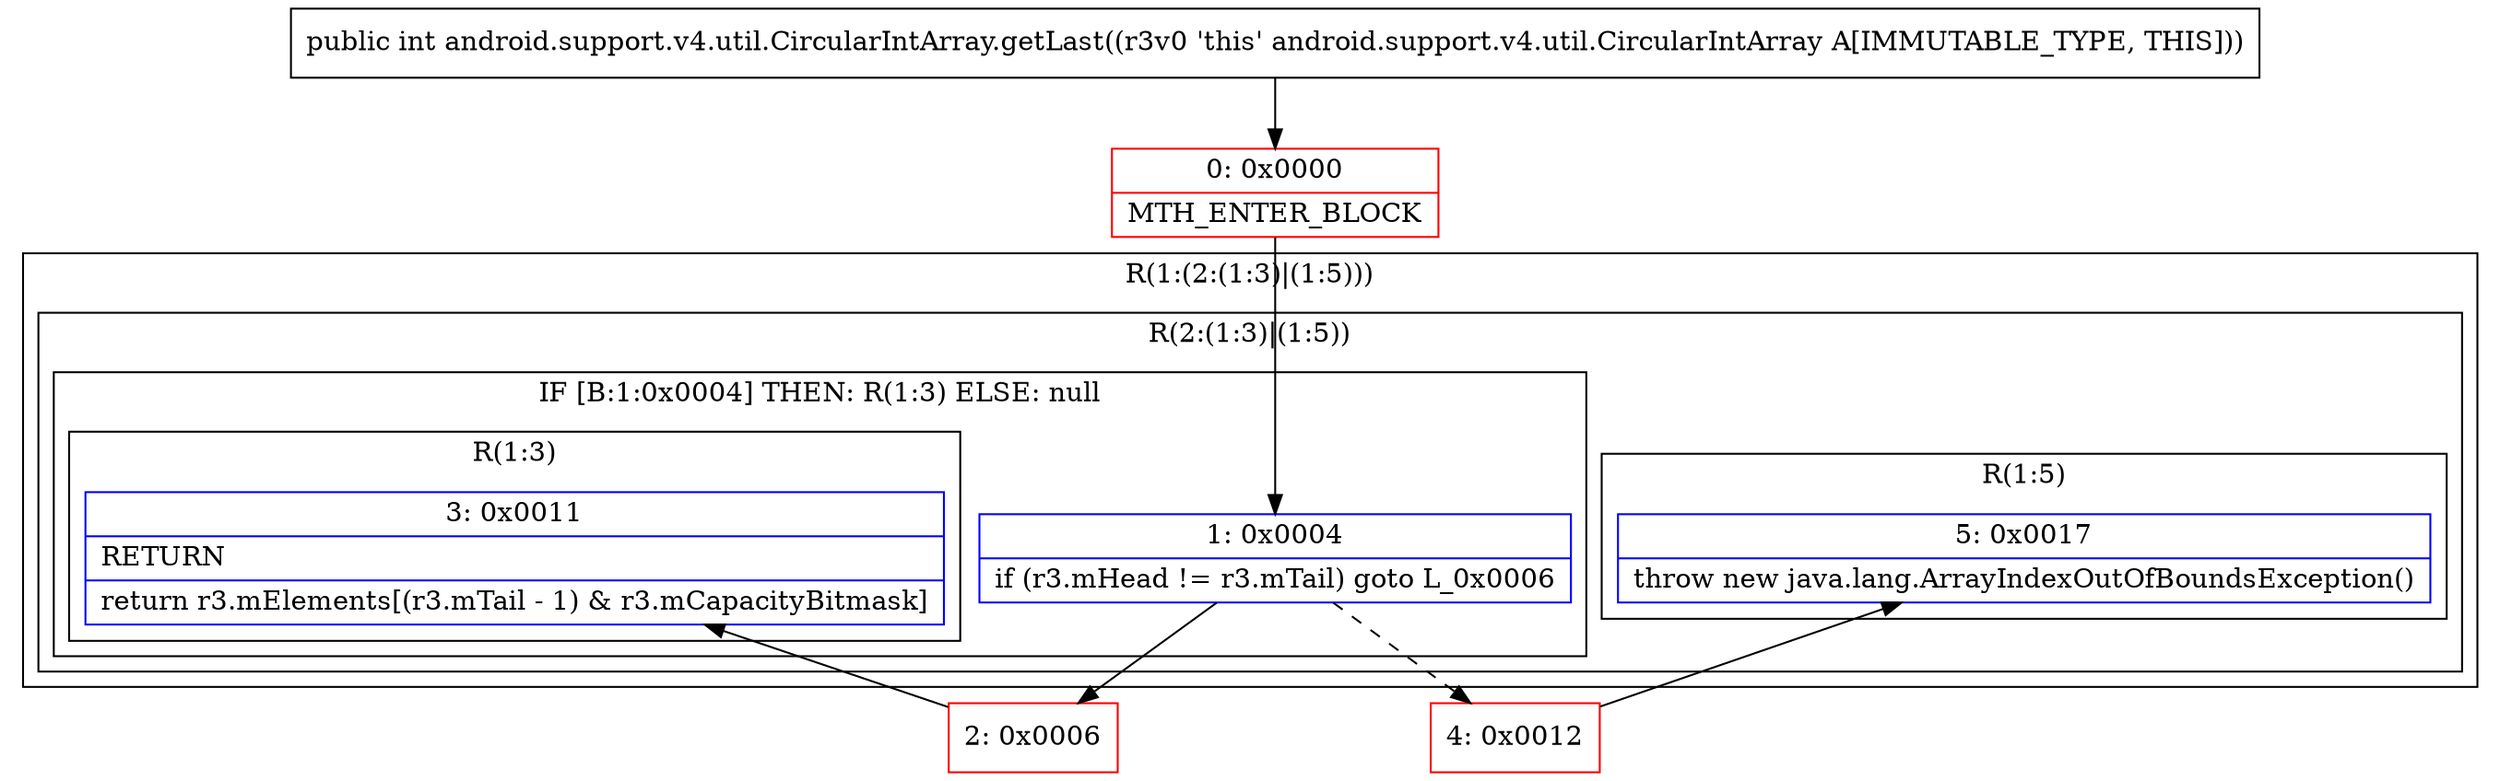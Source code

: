 digraph "CFG forandroid.support.v4.util.CircularIntArray.getLast()I" {
subgraph cluster_Region_345271133 {
label = "R(1:(2:(1:3)|(1:5)))";
node [shape=record,color=blue];
subgraph cluster_Region_598133882 {
label = "R(2:(1:3)|(1:5))";
node [shape=record,color=blue];
subgraph cluster_IfRegion_1697478080 {
label = "IF [B:1:0x0004] THEN: R(1:3) ELSE: null";
node [shape=record,color=blue];
Node_1 [shape=record,label="{1\:\ 0x0004|if (r3.mHead != r3.mTail) goto L_0x0006\l}"];
subgraph cluster_Region_1553439135 {
label = "R(1:3)";
node [shape=record,color=blue];
Node_3 [shape=record,label="{3\:\ 0x0011|RETURN\l|return r3.mElements[(r3.mTail \- 1) & r3.mCapacityBitmask]\l}"];
}
}
subgraph cluster_Region_1810812883 {
label = "R(1:5)";
node [shape=record,color=blue];
Node_5 [shape=record,label="{5\:\ 0x0017|throw new java.lang.ArrayIndexOutOfBoundsException()\l}"];
}
}
}
Node_0 [shape=record,color=red,label="{0\:\ 0x0000|MTH_ENTER_BLOCK\l}"];
Node_2 [shape=record,color=red,label="{2\:\ 0x0006}"];
Node_4 [shape=record,color=red,label="{4\:\ 0x0012}"];
MethodNode[shape=record,label="{public int android.support.v4.util.CircularIntArray.getLast((r3v0 'this' android.support.v4.util.CircularIntArray A[IMMUTABLE_TYPE, THIS])) }"];
MethodNode -> Node_0;
Node_1 -> Node_2;
Node_1 -> Node_4[style=dashed];
Node_0 -> Node_1;
Node_2 -> Node_3;
Node_4 -> Node_5;
}


